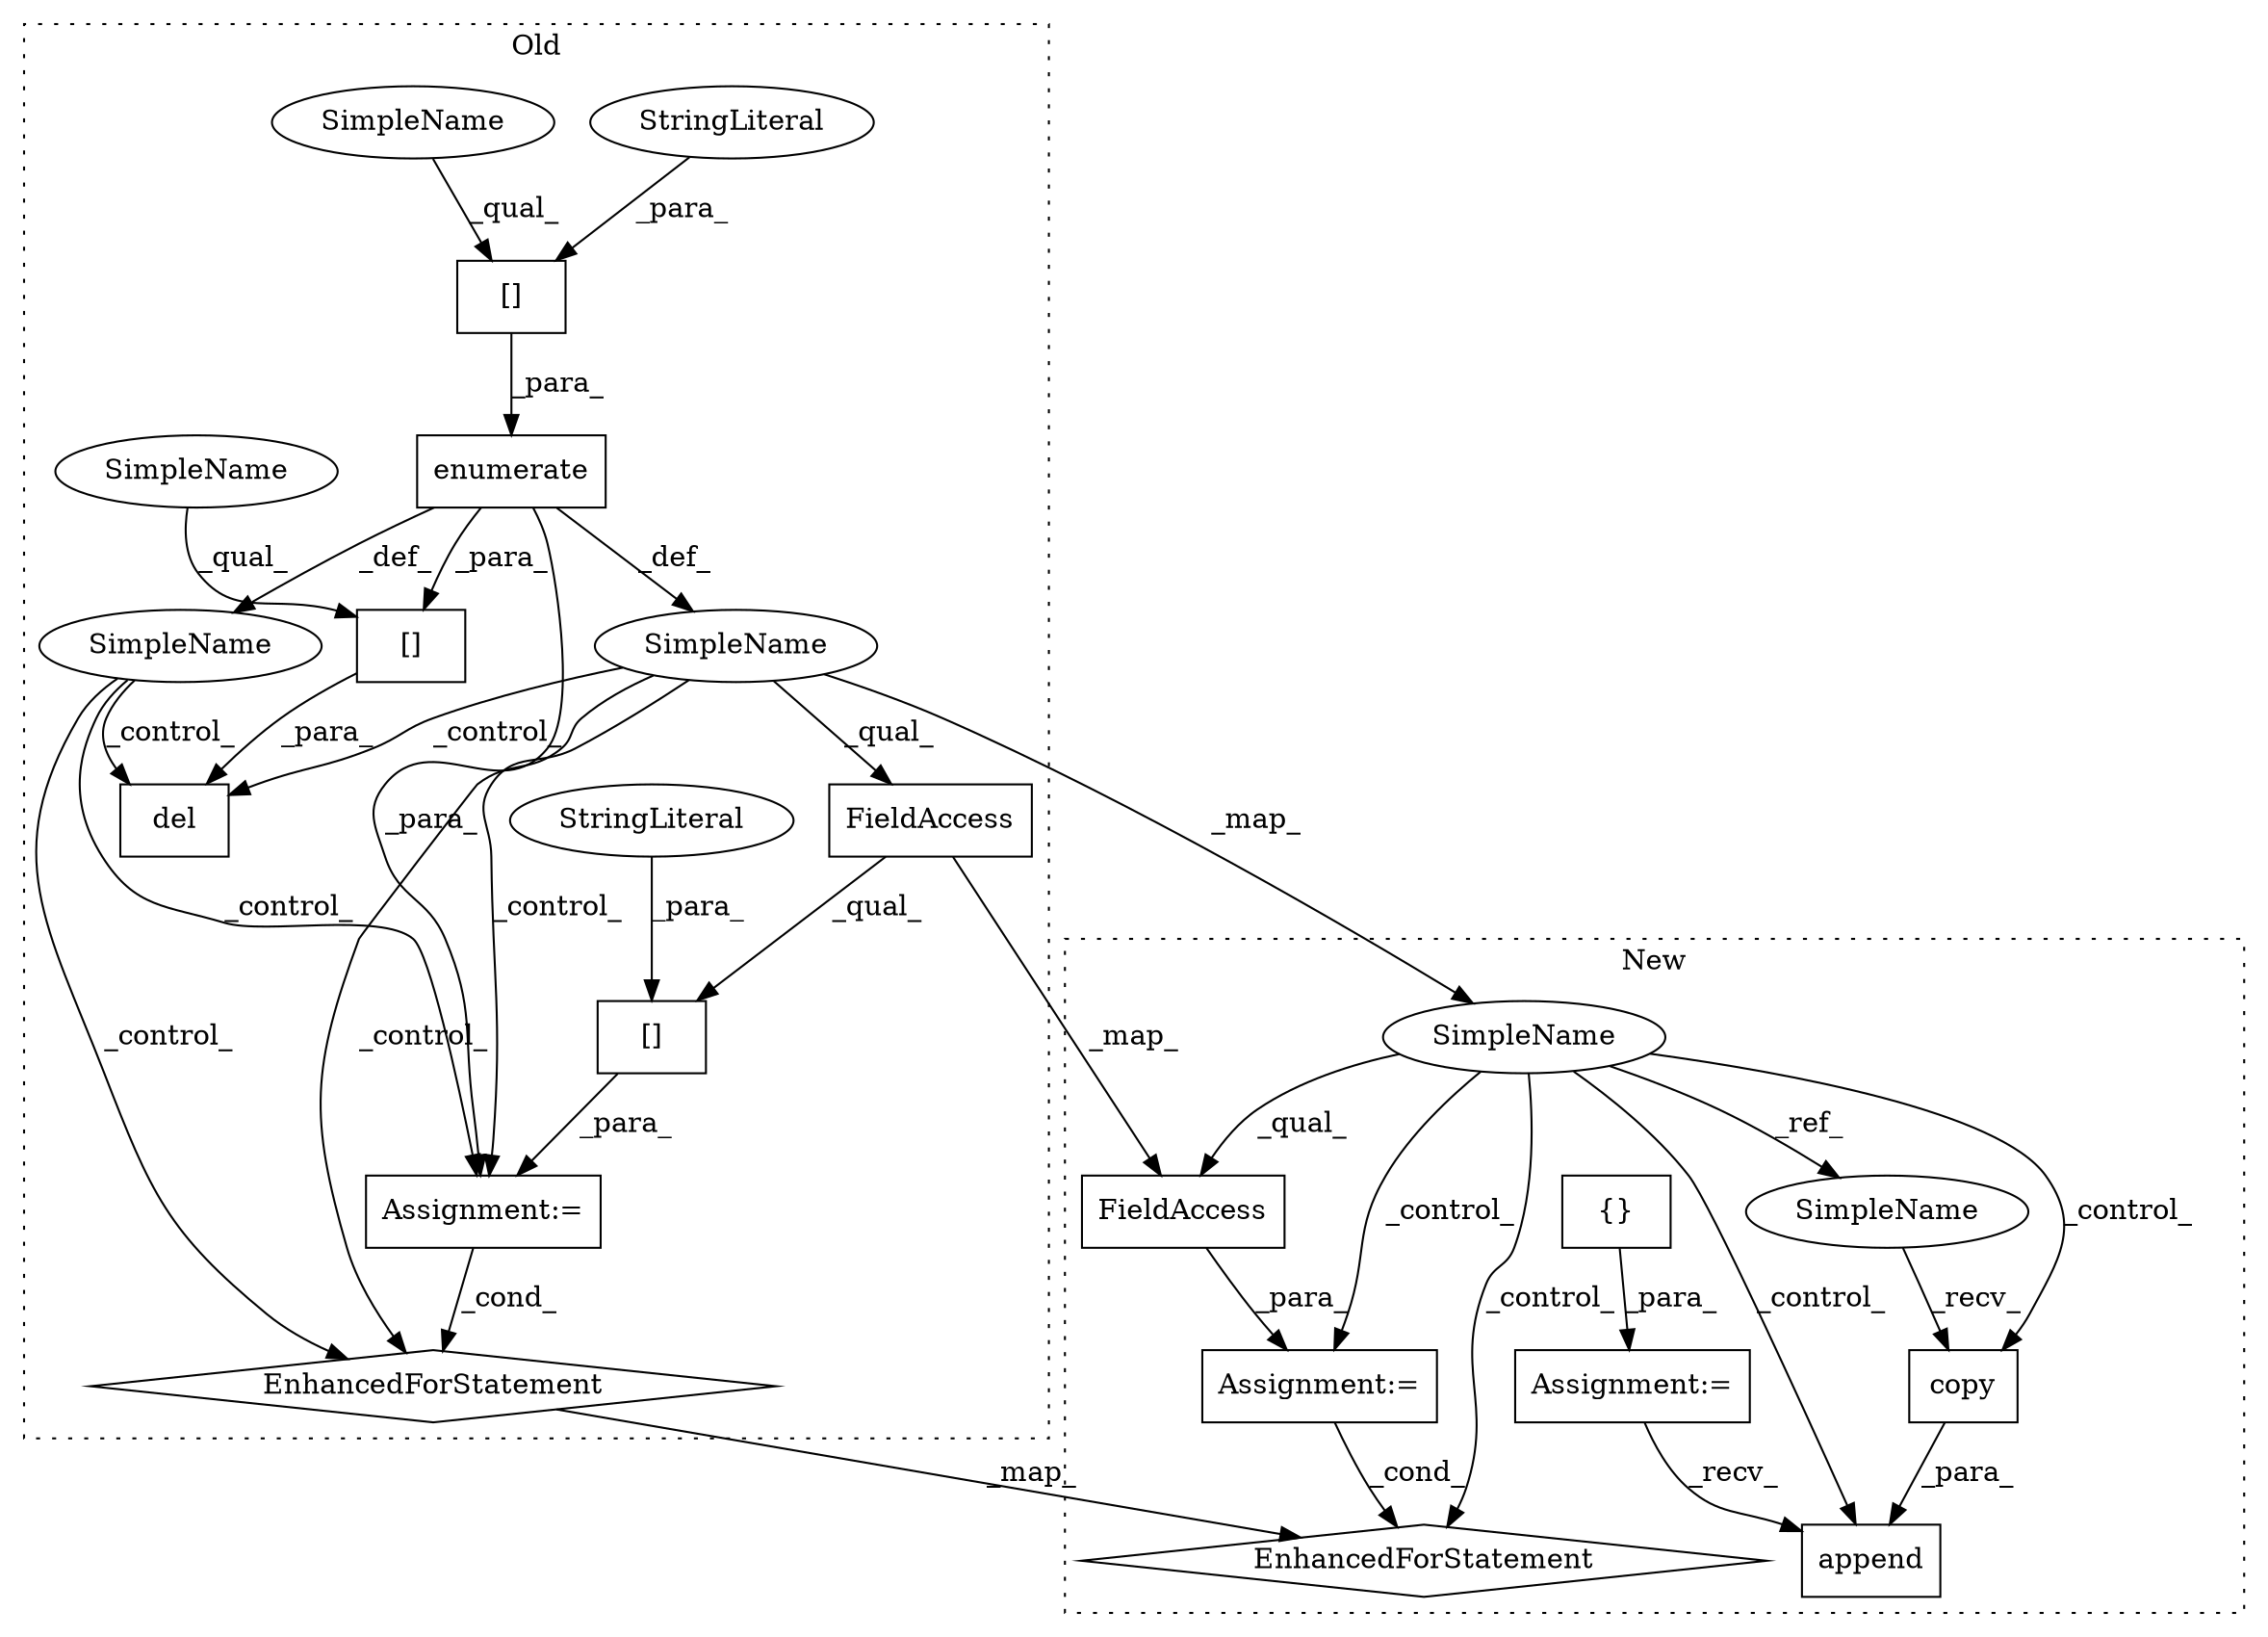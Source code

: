 digraph G {
subgraph cluster0 {
1 [label="enumerate" a="32" s="714,750" l="10,1" shape="box"];
5 [label="[]" a="2" s="801,811" l="9,1" shape="box"];
7 [label="SimpleName" a="42" s="707" l="4" shape="ellipse"];
9 [label="[]" a="2" s="724,749" l="9,1" shape="box"];
10 [label="[]" a="2" s="895,924" l="11,1" shape="box"];
11 [label="del" a="32" s="797,812" l="4,1" shape="box"];
12 [label="StringLiteral" a="45" s="906" l="18" shape="ellipse"];
13 [label="StringLiteral" a="45" s="733" l="16" shape="ellipse"];
15 [label="FieldAccess" a="22" s="895" l="10" shape="box"];
16 [label="SimpleName" a="42" s="" l="" shape="ellipse"];
17 [label="EnhancedForStatement" a="70" s="823,925" l="61,2" shape="diamond"];
19 [label="Assignment:=" a="7" s="823,925" l="61,2" shape="box"];
21 [label="SimpleName" a="42" s="724" l="8" shape="ellipse"];
22 [label="SimpleName" a="42" s="801" l="8" shape="ellipse"];
label = "Old";
style="dotted";
}
subgraph cluster1 {
2 [label="append" a="32" s="959,977" l="7,1" shape="box"];
3 [label="{}" a="4" s="662" l="2" shape="box"];
4 [label="Assignment:=" a="7" s="652" l="1" shape="box"];
6 [label="SimpleName" a="42" s="727" l="4" shape="ellipse"];
8 [label="copy" a="32" s="971" l="6" shape="box"];
14 [label="FieldAccess" a="22" s="860" l="10" shape="box"];
18 [label="EnhancedForStatement" a="70" s="788,870" l="61,2" shape="diamond"];
20 [label="Assignment:=" a="7" s="788,870" l="61,2" shape="box"];
23 [label="SimpleName" a="42" s="966" l="4" shape="ellipse"];
label = "New";
style="dotted";
}
1 -> 5 [label="_para_"];
1 -> 7 [label="_def_"];
1 -> 16 [label="_def_"];
1 -> 19 [label="_para_"];
3 -> 4 [label="_para_"];
4 -> 2 [label="_recv_"];
5 -> 11 [label="_para_"];
6 -> 8 [label="_control_"];
6 -> 2 [label="_control_"];
6 -> 20 [label="_control_"];
6 -> 23 [label="_ref_"];
6 -> 14 [label="_qual_"];
6 -> 18 [label="_control_"];
7 -> 11 [label="_control_"];
7 -> 15 [label="_qual_"];
7 -> 19 [label="_control_"];
7 -> 17 [label="_control_"];
7 -> 6 [label="_map_"];
8 -> 2 [label="_para_"];
9 -> 1 [label="_para_"];
10 -> 19 [label="_para_"];
12 -> 10 [label="_para_"];
13 -> 9 [label="_para_"];
14 -> 20 [label="_para_"];
15 -> 14 [label="_map_"];
15 -> 10 [label="_qual_"];
16 -> 17 [label="_control_"];
16 -> 11 [label="_control_"];
16 -> 19 [label="_control_"];
17 -> 18 [label="_map_"];
19 -> 17 [label="_cond_"];
20 -> 18 [label="_cond_"];
21 -> 9 [label="_qual_"];
22 -> 5 [label="_qual_"];
23 -> 8 [label="_recv_"];
}